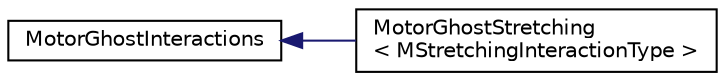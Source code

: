 digraph "Graphical Class Hierarchy"
{
 // INTERACTIVE_SVG=YES
  edge [fontname="Helvetica",fontsize="10",labelfontname="Helvetica",labelfontsize="10"];
  node [fontname="Helvetica",fontsize="10",shape=record];
  rankdir="LR";
  Node0 [label="MotorGhostInteractions",height=0.2,width=0.4,color="black", fillcolor="white", style="filled",URL="$classMotorGhostInteractions.html",tooltip="Represents an internal MotorGhost interaction. "];
  Node0 -> Node1 [dir="back",color="midnightblue",fontsize="10",style="solid",fontname="Helvetica"];
  Node1 [label="MotorGhostStretching\l\< MStretchingInteractionType \>",height=0.2,width=0.4,color="black", fillcolor="white", style="filled",URL="$classMotorGhostStretching.html",tooltip="Represents a MotorGhost stretching interaction. "];
}
